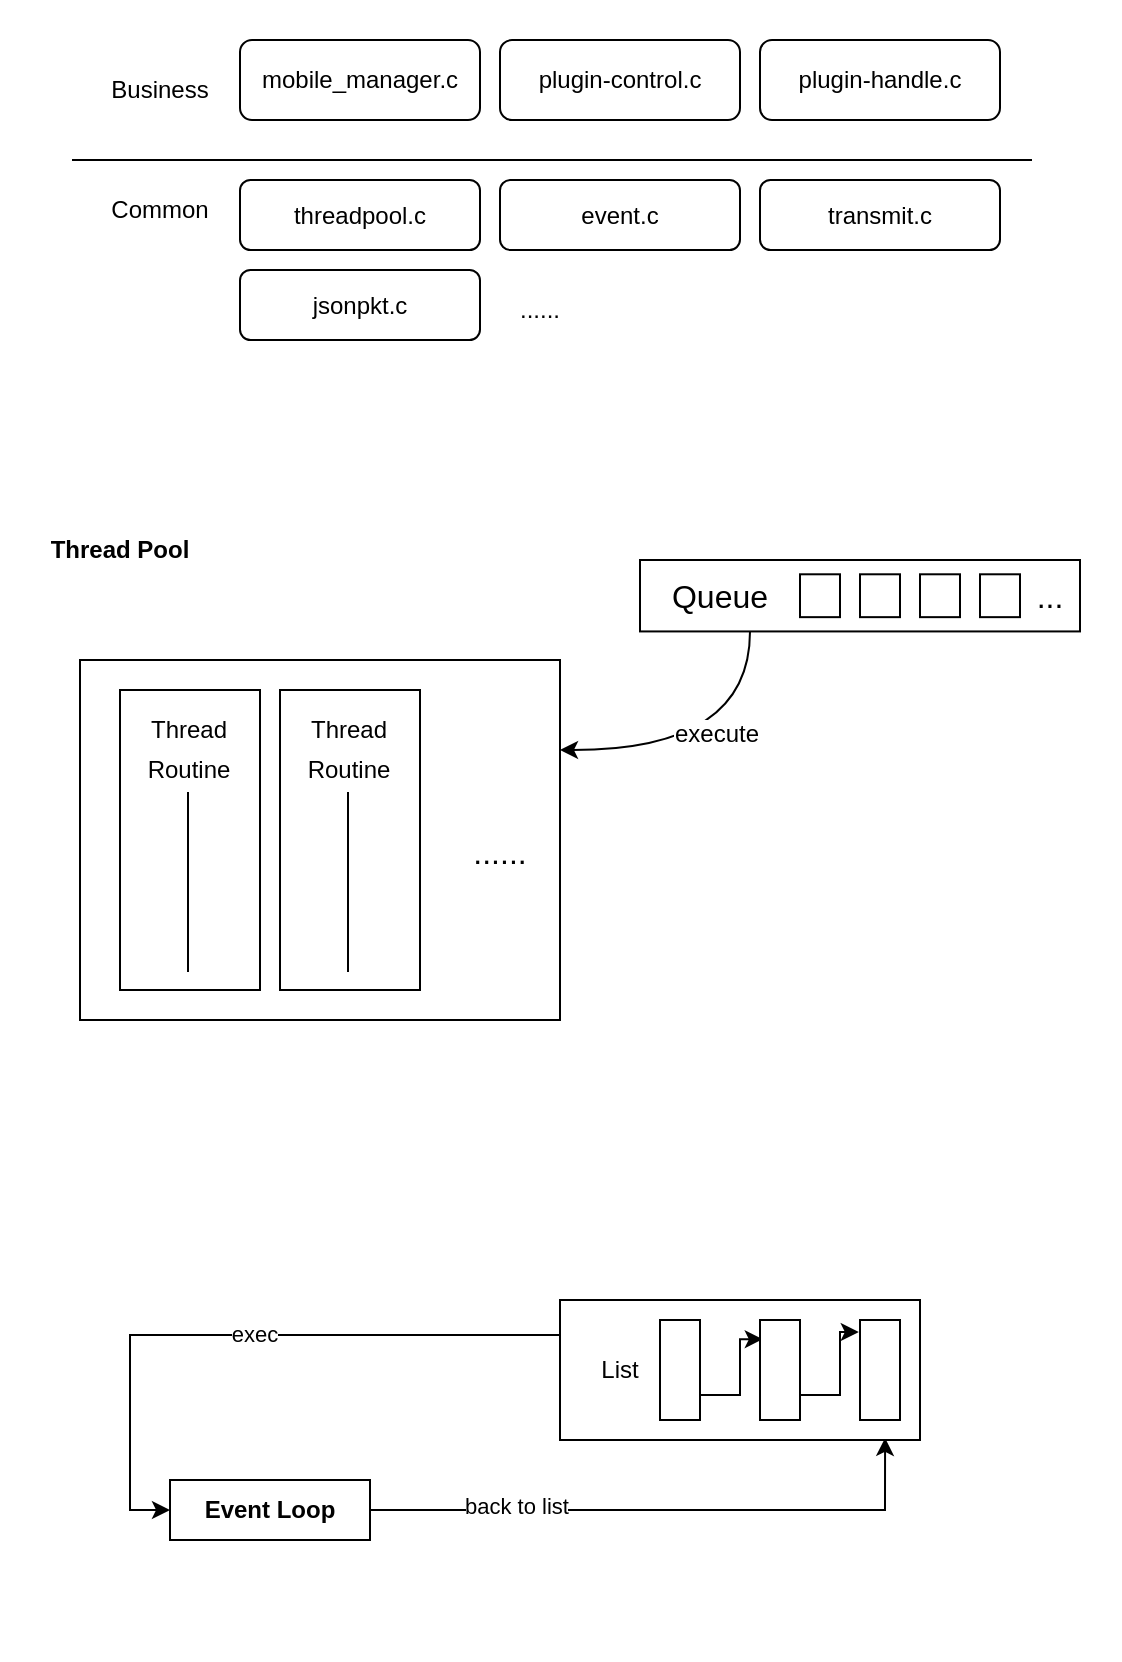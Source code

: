 <mxfile version="21.7.5" type="github" pages="4">
  <diagram id="cQaiF26KoMbwk5dsJcf0" name="frame">
    <mxGraphModel dx="-107" dy="430" grid="1" gridSize="10" guides="1" tooltips="1" connect="1" arrows="1" fold="1" page="1" pageScale="1" pageWidth="827" pageHeight="1169" math="0" shadow="0">
      <root>
        <mxCell id="0" />
        <mxCell id="1" parent="0" />
        <mxCell id="8LBW_cD_9WrfrXZDGVk9-2" value="" style="rounded=0;whiteSpace=wrap;html=1;strokeColor=none;" parent="1" vertex="1">
          <mxGeometry x="910" y="780" width="510" height="230" as="geometry" />
        </mxCell>
        <mxCell id="fYy1Z0u7uxkRR6tnjXqy-1" style="edgeStyle=orthogonalEdgeStyle;rounded=0;orthogonalLoop=1;jettySize=auto;html=1;exitX=1;exitY=0.5;exitDx=0;exitDy=0;entryX=0.903;entryY=0.985;entryDx=0;entryDy=0;entryPerimeter=0;" edge="1" parent="1" source="zTLfYs8HR98ZVt4gzqvY-19" target="igpFfedpNnb_vyrqU367-2">
          <mxGeometry relative="1" as="geometry" />
        </mxCell>
        <mxCell id="fYy1Z0u7uxkRR6tnjXqy-4" value="back to list" style="edgeLabel;html=1;align=center;verticalAlign=middle;resizable=0;points=[];" vertex="1" connectable="0" parent="fYy1Z0u7uxkRR6tnjXqy-1">
          <mxGeometry x="-0.505" y="2" relative="1" as="geometry">
            <mxPoint as="offset" />
          </mxGeometry>
        </mxCell>
        <mxCell id="zTLfYs8HR98ZVt4gzqvY-19" value="&lt;b style=&quot;border-color: var(--border-color);&quot;&gt;Event Loop&lt;/b&gt;" style="rounded=0;whiteSpace=wrap;html=1;" parent="1" vertex="1">
          <mxGeometry x="995" y="920" width="100" height="30" as="geometry" />
        </mxCell>
        <mxCell id="8LBW_cD_9WrfrXZDGVk9-1" value="" style="rounded=0;whiteSpace=wrap;html=1;strokeColor=none;" parent="1" vertex="1">
          <mxGeometry x="920" y="440" width="550" height="270" as="geometry" />
        </mxCell>
        <mxCell id="VeE3BR4dbkjaJsoMrbhO-4" value="" style="rounded=0;whiteSpace=wrap;html=1;strokeColor=none;" parent="1" vertex="1">
          <mxGeometry x="940" y="180" width="490" height="190" as="geometry" />
        </mxCell>
        <mxCell id="VeE3BR4dbkjaJsoMrbhO-5" value="plugin-control.c" style="rounded=1;whiteSpace=wrap;html=1;" parent="1" vertex="1">
          <mxGeometry x="1160" y="200" width="120" height="40" as="geometry" />
        </mxCell>
        <mxCell id="VeE3BR4dbkjaJsoMrbhO-6" value="plugin-handle.c" style="rounded=1;whiteSpace=wrap;html=1;" parent="1" vertex="1">
          <mxGeometry x="1290" y="200" width="120" height="40" as="geometry" />
        </mxCell>
        <mxCell id="sMG--kWnTI3UYD0PHa0p-7" value="" style="group" parent="1" vertex="1" connectable="0">
          <mxGeometry x="1230" y="460" width="230" height="50" as="geometry" />
        </mxCell>
        <mxCell id="sMG--kWnTI3UYD0PHa0p-1" value="" style="rounded=0;whiteSpace=wrap;html=1;fontSize=16;" parent="sMG--kWnTI3UYD0PHa0p-7" vertex="1">
          <mxGeometry width="220" height="35.714" as="geometry" />
        </mxCell>
        <mxCell id="sMG--kWnTI3UYD0PHa0p-2" value="Queue" style="text;html=1;strokeColor=none;fillColor=none;align=center;verticalAlign=middle;whiteSpace=wrap;rounded=0;fontSize=16;" parent="sMG--kWnTI3UYD0PHa0p-7" vertex="1">
          <mxGeometry x="10" y="7.143" width="60" height="21.429" as="geometry" />
        </mxCell>
        <mxCell id="sMG--kWnTI3UYD0PHa0p-3" value="" style="rounded=0;whiteSpace=wrap;html=1;fontSize=16;" parent="sMG--kWnTI3UYD0PHa0p-7" vertex="1">
          <mxGeometry x="80" y="7.143" width="20" height="21.429" as="geometry" />
        </mxCell>
        <mxCell id="zTLfYs8HR98ZVt4gzqvY-8" value="" style="rounded=0;whiteSpace=wrap;html=1;fontSize=16;" parent="sMG--kWnTI3UYD0PHa0p-7" vertex="1">
          <mxGeometry x="110" y="7.143" width="20" height="21.429" as="geometry" />
        </mxCell>
        <mxCell id="zTLfYs8HR98ZVt4gzqvY-9" value="" style="rounded=0;whiteSpace=wrap;html=1;fontSize=16;" parent="sMG--kWnTI3UYD0PHa0p-7" vertex="1">
          <mxGeometry x="140" y="7.143" width="20" height="21.429" as="geometry" />
        </mxCell>
        <mxCell id="zTLfYs8HR98ZVt4gzqvY-10" value="" style="rounded=0;whiteSpace=wrap;html=1;fontSize=16;" parent="sMG--kWnTI3UYD0PHa0p-7" vertex="1">
          <mxGeometry x="170" y="7.143" width="20" height="21.429" as="geometry" />
        </mxCell>
        <mxCell id="zTLfYs8HR98ZVt4gzqvY-12" value="..." style="text;html=1;strokeColor=none;fillColor=none;align=center;verticalAlign=middle;whiteSpace=wrap;rounded=0;fontSize=16;" parent="sMG--kWnTI3UYD0PHa0p-7" vertex="1">
          <mxGeometry x="175" y="7.143" width="60" height="21.429" as="geometry" />
        </mxCell>
        <mxCell id="fYy1Z0u7uxkRR6tnjXqy-2" style="edgeStyle=orthogonalEdgeStyle;rounded=0;orthogonalLoop=1;jettySize=auto;html=1;exitX=0;exitY=0.25;exitDx=0;exitDy=0;entryX=0;entryY=0.5;entryDx=0;entryDy=0;elbow=vertical;" edge="1" parent="1" source="igpFfedpNnb_vyrqU367-2" target="zTLfYs8HR98ZVt4gzqvY-19">
          <mxGeometry relative="1" as="geometry" />
        </mxCell>
        <mxCell id="fYy1Z0u7uxkRR6tnjXqy-3" value="exec" style="edgeLabel;html=1;align=center;verticalAlign=middle;resizable=0;points=[];" vertex="1" connectable="0" parent="fYy1Z0u7uxkRR6tnjXqy-2">
          <mxGeometry x="-0.049" y="-1" relative="1" as="geometry">
            <mxPoint as="offset" />
          </mxGeometry>
        </mxCell>
        <mxCell id="igpFfedpNnb_vyrqU367-2" value="" style="rounded=0;whiteSpace=wrap;html=1;fontSize=16;" parent="1" vertex="1">
          <mxGeometry x="1190" y="830" width="180" height="70" as="geometry" />
        </mxCell>
        <mxCell id="igpFfedpNnb_vyrqU367-7" style="edgeStyle=orthogonalEdgeStyle;rounded=0;orthogonalLoop=1;jettySize=auto;html=1;exitX=1;exitY=0.75;exitDx=0;exitDy=0;entryX=0.07;entryY=0.192;entryDx=0;entryDy=0;entryPerimeter=0;" parent="1" source="igpFfedpNnb_vyrqU367-3" target="igpFfedpNnb_vyrqU367-4" edge="1">
          <mxGeometry relative="1" as="geometry" />
        </mxCell>
        <mxCell id="igpFfedpNnb_vyrqU367-3" value="" style="rounded=0;whiteSpace=wrap;html=1;fontSize=16;" parent="1" vertex="1">
          <mxGeometry x="1240" y="840" width="20" height="50" as="geometry" />
        </mxCell>
        <mxCell id="igpFfedpNnb_vyrqU367-8" style="edgeStyle=orthogonalEdgeStyle;rounded=0;orthogonalLoop=1;jettySize=auto;html=1;exitX=1;exitY=0.75;exitDx=0;exitDy=0;entryX=-0.03;entryY=0.12;entryDx=0;entryDy=0;entryPerimeter=0;" parent="1" source="igpFfedpNnb_vyrqU367-4" target="igpFfedpNnb_vyrqU367-5" edge="1">
          <mxGeometry relative="1" as="geometry" />
        </mxCell>
        <mxCell id="igpFfedpNnb_vyrqU367-4" value="" style="rounded=0;whiteSpace=wrap;html=1;fontSize=16;" parent="1" vertex="1">
          <mxGeometry x="1290" y="840" width="20" height="50" as="geometry" />
        </mxCell>
        <mxCell id="igpFfedpNnb_vyrqU367-5" value="" style="rounded=0;whiteSpace=wrap;html=1;fontSize=16;" parent="1" vertex="1">
          <mxGeometry x="1340" y="840" width="20" height="50" as="geometry" />
        </mxCell>
        <mxCell id="igpFfedpNnb_vyrqU367-11" value="List" style="text;html=1;strokeColor=none;fillColor=none;align=center;verticalAlign=middle;whiteSpace=wrap;rounded=0;" parent="1" vertex="1">
          <mxGeometry x="1190" y="850" width="60" height="30" as="geometry" />
        </mxCell>
        <mxCell id="VeE3BR4dbkjaJsoMrbhO-10" value="threadpool.c" style="rounded=1;whiteSpace=wrap;html=1;" parent="1" vertex="1">
          <mxGeometry x="1030" y="270" width="120" height="35" as="geometry" />
        </mxCell>
        <mxCell id="VeE3BR4dbkjaJsoMrbhO-11" value="event.c" style="rounded=1;whiteSpace=wrap;html=1;" parent="1" vertex="1">
          <mxGeometry x="1160" y="270" width="120" height="35" as="geometry" />
        </mxCell>
        <mxCell id="VeE3BR4dbkjaJsoMrbhO-12" value="transmit.c" style="rounded=1;whiteSpace=wrap;html=1;" parent="1" vertex="1">
          <mxGeometry x="1290" y="270" width="120" height="35" as="geometry" />
        </mxCell>
        <mxCell id="VxUZG4a33o202Zg3idM8-4" value="" style="endArrow=none;html=1;rounded=0;" parent="1" edge="1">
          <mxGeometry width="50" height="50" relative="1" as="geometry">
            <mxPoint x="946" y="260" as="sourcePoint" />
            <mxPoint x="1426" y="260" as="targetPoint" />
          </mxGeometry>
        </mxCell>
        <mxCell id="VxUZG4a33o202Zg3idM8-5" value="Business" style="text;html=1;strokeColor=none;fillColor=none;align=center;verticalAlign=middle;whiteSpace=wrap;rounded=0;" parent="1" vertex="1">
          <mxGeometry x="960" y="210" width="60" height="30" as="geometry" />
        </mxCell>
        <mxCell id="VxUZG4a33o202Zg3idM8-6" value="Common" style="text;html=1;strokeColor=none;fillColor=none;align=center;verticalAlign=middle;whiteSpace=wrap;rounded=0;" parent="1" vertex="1">
          <mxGeometry x="960" y="270" width="60" height="30" as="geometry" />
        </mxCell>
        <mxCell id="VxUZG4a33o202Zg3idM8-7" value="mobile_manager.c" style="rounded=1;whiteSpace=wrap;html=1;" parent="1" vertex="1">
          <mxGeometry x="1030" y="200" width="120" height="40" as="geometry" />
        </mxCell>
        <mxCell id="8LBW_cD_9WrfrXZDGVk9-5" value="&lt;b style=&quot;border-color: var(--border-color);&quot;&gt;Thread Pool&lt;/b&gt;" style="text;html=1;strokeColor=none;fillColor=none;align=center;verticalAlign=middle;whiteSpace=wrap;rounded=0;" parent="1" vertex="1">
          <mxGeometry x="920" y="440" width="100" height="30" as="geometry" />
        </mxCell>
        <mxCell id="zTLfYs8HR98ZVt4gzqvY-1" value="" style="rounded=0;whiteSpace=wrap;html=1;" parent="1" vertex="1">
          <mxGeometry x="950" y="510" width="240" height="180" as="geometry" />
        </mxCell>
        <mxCell id="4asQZYvuLFsOyQa2AMNF-2" value="" style="group" parent="1" vertex="1" connectable="0">
          <mxGeometry x="950" y="525" width="110" height="150" as="geometry" />
        </mxCell>
        <mxCell id="4asQZYvuLFsOyQa2AMNF-3" value="" style="group" parent="4asQZYvuLFsOyQa2AMNF-2" vertex="1" connectable="0">
          <mxGeometry width="110.0" height="150" as="geometry" />
        </mxCell>
        <mxCell id="4asQZYvuLFsOyQa2AMNF-4" value="" style="rounded=0;whiteSpace=wrap;html=1;fontSize=16;align=center;" parent="4asQZYvuLFsOyQa2AMNF-3" vertex="1">
          <mxGeometry x="20" width="70" height="150" as="geometry" />
        </mxCell>
        <mxCell id="4asQZYvuLFsOyQa2AMNF-5" value="&lt;font style=&quot;font-size: 12px;&quot;&gt;Thread&lt;br&gt;Routine&lt;/font&gt;" style="text;html=1;strokeColor=none;fillColor=none;align=center;verticalAlign=middle;whiteSpace=wrap;rounded=0;fontSize=16;" parent="4asQZYvuLFsOyQa2AMNF-3" vertex="1">
          <mxGeometry x="17.286" y="6.875" width="75.429" height="41.25" as="geometry" />
        </mxCell>
        <mxCell id="4asQZYvuLFsOyQa2AMNF-6" value="" style="endArrow=none;html=1;rounded=0;" parent="4asQZYvuLFsOyQa2AMNF-3" edge="1">
          <mxGeometry width="50" height="50" relative="1" as="geometry">
            <mxPoint x="54" y="51" as="sourcePoint" />
            <mxPoint x="54" y="141" as="targetPoint" />
          </mxGeometry>
        </mxCell>
        <mxCell id="4asQZYvuLFsOyQa2AMNF-7" value="" style="group" parent="1" vertex="1" connectable="0">
          <mxGeometry x="1030" y="525" width="110" height="150" as="geometry" />
        </mxCell>
        <mxCell id="4asQZYvuLFsOyQa2AMNF-8" value="" style="group" parent="4asQZYvuLFsOyQa2AMNF-7" vertex="1" connectable="0">
          <mxGeometry width="110.0" height="150" as="geometry" />
        </mxCell>
        <mxCell id="4asQZYvuLFsOyQa2AMNF-9" value="" style="rounded=0;whiteSpace=wrap;html=1;fontSize=16;align=center;" parent="4asQZYvuLFsOyQa2AMNF-8" vertex="1">
          <mxGeometry x="20" width="70" height="150" as="geometry" />
        </mxCell>
        <mxCell id="4asQZYvuLFsOyQa2AMNF-10" value="&lt;font style=&quot;font-size: 12px;&quot;&gt;Thread&lt;br&gt;Routine&lt;/font&gt;" style="text;html=1;strokeColor=none;fillColor=none;align=center;verticalAlign=middle;whiteSpace=wrap;rounded=0;fontSize=16;" parent="4asQZYvuLFsOyQa2AMNF-8" vertex="1">
          <mxGeometry x="17.286" y="6.875" width="75.429" height="41.25" as="geometry" />
        </mxCell>
        <mxCell id="4asQZYvuLFsOyQa2AMNF-11" value="" style="endArrow=none;html=1;rounded=0;" parent="4asQZYvuLFsOyQa2AMNF-8" edge="1">
          <mxGeometry width="50" height="50" relative="1" as="geometry">
            <mxPoint x="54" y="51" as="sourcePoint" />
            <mxPoint x="54" y="141" as="targetPoint" />
          </mxGeometry>
        </mxCell>
        <mxCell id="zTLfYs8HR98ZVt4gzqvY-15" value="......" style="text;html=1;strokeColor=none;fillColor=none;align=center;verticalAlign=middle;whiteSpace=wrap;rounded=0;fontSize=16;" parent="1" vertex="1">
          <mxGeometry x="1130" y="595.003" width="60" height="21.429" as="geometry" />
        </mxCell>
        <mxCell id="zTLfYs8HR98ZVt4gzqvY-16" style="edgeStyle=orthogonalEdgeStyle;rounded=0;orthogonalLoop=1;jettySize=auto;html=1;exitX=0.25;exitY=1;exitDx=0;exitDy=0;entryX=1;entryY=0.25;entryDx=0;entryDy=0;curved=1;" parent="1" source="sMG--kWnTI3UYD0PHa0p-1" target="zTLfYs8HR98ZVt4gzqvY-1" edge="1">
          <mxGeometry relative="1" as="geometry" />
        </mxCell>
        <mxCell id="zTLfYs8HR98ZVt4gzqvY-17" value="execute" style="edgeLabel;html=1;align=center;verticalAlign=middle;resizable=0;points=[];fontSize=12;" parent="zTLfYs8HR98ZVt4gzqvY-16" vertex="1" connectable="0">
          <mxGeometry x="0.001" y="-8" relative="1" as="geometry">
            <mxPoint as="offset" />
          </mxGeometry>
        </mxCell>
        <mxCell id="Mdj9UNoIEs_bsIBQeuw0-1" value="jsonpkt.c" style="rounded=1;whiteSpace=wrap;html=1;" parent="1" vertex="1">
          <mxGeometry x="1030" y="315" width="120" height="35" as="geometry" />
        </mxCell>
        <mxCell id="Mdj9UNoIEs_bsIBQeuw0-3" value="......" style="text;html=1;strokeColor=none;fillColor=none;align=center;verticalAlign=middle;whiteSpace=wrap;rounded=0;" parent="1" vertex="1">
          <mxGeometry x="1150" y="320" width="60" height="30" as="geometry" />
        </mxCell>
      </root>
    </mxGraphModel>
  </diagram>
  <diagram name="sequence" id="wFGCldTrQh_1a03lcc_g">
    <mxGraphModel dx="1816" dy="1276" grid="1" gridSize="10" guides="1" tooltips="1" connect="1" arrows="1" fold="1" page="1" pageScale="1" pageWidth="827" pageHeight="1169" math="0" shadow="0">
      <root>
        <mxCell id="0" />
        <mxCell id="1" parent="0" />
        <mxCell id="JE6NSwY4tuIdZxAV2fhx-18" value="" style="group" parent="1" vertex="1" connectable="0">
          <mxGeometry x="184" y="445" width="300" height="120" as="geometry" />
        </mxCell>
        <mxCell id="JE6NSwY4tuIdZxAV2fhx-17" value="CMD" style="text;strokeColor=none;fillColor=none;align=left;verticalAlign=middle;spacingLeft=4;spacingRight=4;overflow=hidden;points=[[0,0.5],[1,0.5]];portConstraint=eastwest;rotatable=0;whiteSpace=wrap;html=1;" parent="JE6NSwY4tuIdZxAV2fhx-18" vertex="1">
          <mxGeometry x="120" y="40" width="126" height="30" as="geometry" />
        </mxCell>
        <mxCell id="JE6NSwY4tuIdZxAV2fhx-16" value="2 Data &amp;amp; Hearbeat" style="shape=umlFrame;whiteSpace=wrap;html=1;pointerEvents=0;width=120;height=20;" parent="JE6NSwY4tuIdZxAV2fhx-18" vertex="1">
          <mxGeometry width="300" height="120" as="geometry" />
        </mxCell>
        <mxCell id="JE6NSwY4tuIdZxAV2fhx-14" value="" style="group" parent="1" vertex="1" connectable="0">
          <mxGeometry x="184" y="285" width="300" height="120" as="geometry" />
        </mxCell>
        <mxCell id="JE6NSwY4tuIdZxAV2fhx-12" value="1 Connect &amp;amp; Auth" style="shape=umlFrame;whiteSpace=wrap;html=1;pointerEvents=0;width=120;height=20;" parent="JE6NSwY4tuIdZxAV2fhx-14" vertex="1">
          <mxGeometry width="300" height="120" as="geometry" />
        </mxCell>
        <mxCell id="JE6NSwY4tuIdZxAV2fhx-13" value="BootInitial &amp;amp; Register" style="text;strokeColor=none;fillColor=none;align=left;verticalAlign=middle;spacingLeft=4;spacingRight=4;overflow=hidden;points=[[0,0.5],[1,0.5]];portConstraint=eastwest;rotatable=0;whiteSpace=wrap;html=1;" parent="JE6NSwY4tuIdZxAV2fhx-14" vertex="1">
          <mxGeometry x="50" y="50" width="126" height="30" as="geometry" />
        </mxCell>
        <mxCell id="JE6NSwY4tuIdZxAV2fhx-11" value="device(c）" style="shape=umlLifeline;perimeter=lifelinePerimeter;whiteSpace=wrap;html=1;container=1;dropTarget=0;collapsible=0;recursiveResize=0;outlineConnect=0;portConstraint=eastwest;newEdgeStyle={&quot;curved&quot;:0,&quot;rounded&quot;:0};" parent="1" vertex="1">
          <mxGeometry x="150" y="210" width="100" height="445" as="geometry" />
        </mxCell>
        <mxCell id="JE6NSwY4tuIdZxAV2fhx-10" value="platform(s)" style="shape=umlLifeline;perimeter=lifelinePerimeter;whiteSpace=wrap;html=1;container=1;dropTarget=0;collapsible=0;recursiveResize=0;outlineConnect=0;portConstraint=eastwest;newEdgeStyle={&quot;curved&quot;:0,&quot;rounded&quot;:0};" parent="1" vertex="1">
          <mxGeometry x="420" y="210" width="100" height="430" as="geometry" />
        </mxCell>
        <mxCell id="JE6NSwY4tuIdZxAV2fhx-54" value="&lt;b&gt;&lt;font style=&quot;font-size: 14px;&quot;&gt;阶段 1 ： 与平台建立连接 &amp;amp; 完成认证交互&lt;/font&gt;&lt;/b&gt;" style="text;html=1;align=left;verticalAlign=middle;whiteSpace=wrap;rounded=0;strokeColor=default;" parent="1" vertex="1">
          <mxGeometry x="160" y="700" width="320" height="70" as="geometry" />
        </mxCell>
        <mxCell id="JE6NSwY4tuIdZxAV2fhx-55" value="&lt;b&gt;&lt;font style=&quot;font-size: 14px;&quot;&gt;阶段2 ： 接收平台的命令 &amp;amp; 数据传输&lt;/font&gt;&lt;/b&gt;" style="text;html=1;strokeColor=default;fillColor=none;align=left;verticalAlign=middle;whiteSpace=wrap;rounded=0;" parent="1" vertex="1">
          <mxGeometry x="160" y="790" width="320" height="50" as="geometry" />
        </mxCell>
      </root>
    </mxGraphModel>
  </diagram>
  <diagram id="AeWeKP3w_jKZX582oACy" name="ipc">
    <mxGraphModel dx="-107" dy="430" grid="1" gridSize="10" guides="1" tooltips="1" connect="1" arrows="1" fold="1" page="1" pageScale="1" pageWidth="827" pageHeight="1169" math="0" shadow="0">
      <root>
        <mxCell id="0" />
        <mxCell id="1" parent="0" />
        <mxCell id="lD6cUZLl2j8s86pbKYld-1" value="plugin-control.c" style="html=1;whiteSpace=wrap;" parent="1" vertex="1">
          <mxGeometry x="930" y="131" width="110" height="50" as="geometry" />
        </mxCell>
        <mxCell id="lD6cUZLl2j8s86pbKYld-2" style="edgeStyle=orthogonalEdgeStyle;rounded=0;orthogonalLoop=1;jettySize=auto;html=1;exitX=0.25;exitY=1;exitDx=0;exitDy=0;entryX=1;entryY=0.5;entryDx=0;entryDy=0;curved=1;entryPerimeter=0;" parent="1" source="lD6cUZLl2j8s86pbKYld-3" target="lD6cUZLl2j8s86pbKYld-7" edge="1">
          <mxGeometry relative="1" as="geometry">
            <mxPoint x="1175" y="256" as="targetPoint" />
          </mxGeometry>
        </mxCell>
        <mxCell id="lD6cUZLl2j8s86pbKYld-3" value="plugin-handle.c" style="html=1;whiteSpace=wrap;" parent="1" vertex="1">
          <mxGeometry x="1205" y="131" width="110" height="50" as="geometry" />
        </mxCell>
        <mxCell id="lD6cUZLl2j8s86pbKYld-4" value="" style="shape=flexArrow;endArrow=classic;html=1;rounded=0;entryX=0;entryY=0.5;entryDx=0;entryDy=0;exitX=1;exitY=0.5;exitDx=0;exitDy=0;endWidth=32.571;endSize=7.6;width=22;" parent="1" source="lD6cUZLl2j8s86pbKYld-1" target="lD6cUZLl2j8s86pbKYld-3" edge="1">
          <mxGeometry width="50" height="50" relative="1" as="geometry">
            <mxPoint x="1075" y="155.71" as="sourcePoint" />
            <mxPoint x="1175" y="156" as="targetPoint" />
          </mxGeometry>
        </mxCell>
        <mxCell id="lD6cUZLl2j8s86pbKYld-5" value="Netlink" style="edgeLabel;html=1;align=center;verticalAlign=middle;resizable=0;points=[];" parent="lD6cUZLl2j8s86pbKYld-4" vertex="1" connectable="0">
          <mxGeometry x="-0.033" y="7" relative="1" as="geometry">
            <mxPoint x="-7" y="7" as="offset" />
          </mxGeometry>
        </mxCell>
        <mxCell id="lD6cUZLl2j8s86pbKYld-6" style="edgeStyle=orthogonalEdgeStyle;rounded=0;orthogonalLoop=1;jettySize=auto;html=1;exitX=0;exitY=0.5;exitDx=0;exitDy=0;exitPerimeter=0;entryX=0.5;entryY=1;entryDx=0;entryDy=0;curved=1;" parent="1" source="lD6cUZLl2j8s86pbKYld-7" target="lD6cUZLl2j8s86pbKYld-1" edge="1">
          <mxGeometry relative="1" as="geometry" />
        </mxCell>
        <mxCell id="lD6cUZLl2j8s86pbKYld-7" value="Pipe" style="strokeWidth=1;html=1;shape=mxgraph.flowchart.direct_data;whiteSpace=wrap;" parent="1" vertex="1">
          <mxGeometry x="1065" y="226" width="101" height="35" as="geometry" />
        </mxCell>
        <mxCell id="lD6cUZLl2j8s86pbKYld-8" value="send reply_jsonpkt&lt;br&gt;(install_reply/run_reply)" style="text;html=1;align=center;verticalAlign=middle;resizable=0;points=[];autosize=1;strokeColor=none;fillColor=none;" parent="1" vertex="1">
          <mxGeometry x="1040.5" y="256" width="150" height="40" as="geometry" />
        </mxCell>
        <mxCell id="lD6cUZLl2j8s86pbKYld-9" value="send cmd_jsonpkt&lt;br&gt;(install/run/stop)" style="text;html=1;align=center;verticalAlign=middle;resizable=0;points=[];autosize=1;strokeColor=none;fillColor=none;" parent="1" vertex="1">
          <mxGeometry x="1052.5" y="160" width="120" height="40" as="geometry" />
        </mxCell>
        <mxCell id="lD6cUZLl2j8s86pbKYld-10" value="IPC" style="text;align=center;fontStyle=1;verticalAlign=middle;spacingLeft=3;spacingRight=3;strokeColor=none;rotatable=0;points=[[0,0.5],[1,0.5]];portConstraint=eastwest;html=1;" parent="1" vertex="1">
          <mxGeometry x="930" y="100" width="80" height="26" as="geometry" />
        </mxCell>
        <mxCell id="9XOzRpzrJDQTlLdTnZ5V-1" value="mobiile-manager" style="html=1;whiteSpace=wrap;" parent="1" vertex="1">
          <mxGeometry x="920" y="381" width="110" height="50" as="geometry" />
        </mxCell>
        <mxCell id="9XOzRpzrJDQTlLdTnZ5V-2" style="edgeStyle=orthogonalEdgeStyle;rounded=0;orthogonalLoop=1;jettySize=auto;html=1;exitX=0.25;exitY=1;exitDx=0;exitDy=0;entryX=1;entryY=0.5;entryDx=0;entryDy=0;curved=1;entryPerimeter=0;" parent="1" source="9XOzRpzrJDQTlLdTnZ5V-3" target="9XOzRpzrJDQTlLdTnZ5V-7" edge="1">
          <mxGeometry relative="1" as="geometry">
            <mxPoint x="1165" y="506" as="targetPoint" />
          </mxGeometry>
        </mxCell>
        <mxCell id="2nVq6V7qOwQq8l7xlBMu-1" value="write" style="edgeLabel;html=1;align=center;verticalAlign=middle;resizable=0;points=[];" vertex="1" connectable="0" parent="9XOzRpzrJDQTlLdTnZ5V-2">
          <mxGeometry x="0.252" y="-8" relative="1" as="geometry">
            <mxPoint x="1" as="offset" />
          </mxGeometry>
        </mxCell>
        <mxCell id="9XOzRpzrJDQTlLdTnZ5V-3" value="Other App(cfg_ng、svc_wan)" style="html=1;whiteSpace=wrap;" parent="1" vertex="1">
          <mxGeometry x="1227" y="381" width="110" height="50" as="geometry" />
        </mxCell>
        <mxCell id="9XOzRpzrJDQTlLdTnZ5V-6" style="edgeStyle=orthogonalEdgeStyle;rounded=0;orthogonalLoop=1;jettySize=auto;html=1;exitX=0;exitY=0.5;exitDx=0;exitDy=0;exitPerimeter=0;entryX=0.5;entryY=1;entryDx=0;entryDy=0;curved=1;" parent="1" source="9XOzRpzrJDQTlLdTnZ5V-7" target="9XOzRpzrJDQTlLdTnZ5V-1" edge="1">
          <mxGeometry relative="1" as="geometry" />
        </mxCell>
        <mxCell id="2nVq6V7qOwQq8l7xlBMu-2" value="read" style="edgeLabel;html=1;align=center;verticalAlign=middle;resizable=0;points=[];" vertex="1" connectable="0" parent="9XOzRpzrJDQTlLdTnZ5V-6">
          <mxGeometry x="-0.241" y="-13" relative="1" as="geometry">
            <mxPoint x="1" as="offset" />
          </mxGeometry>
        </mxCell>
        <mxCell id="9XOzRpzrJDQTlLdTnZ5V-7" value="Fifo&lt;br&gt;/tmp/fifo_wanchage" style="strokeWidth=1;html=1;shape=mxgraph.flowchart.direct_data;whiteSpace=wrap;points=[[0.02,0.5,0,0,0],[0.08,0,0,0,0],[0.08,1,0,0,0],[0.5,0,0,0,0],[0.5,1,0,0,0],[0.91,0,0,0,0],[0.91,1,0,0,0],[0.98,0.5,0,0,0]];" parent="1" vertex="1">
          <mxGeometry x="1048.25" y="470" width="131.75" height="34" as="geometry" />
        </mxCell>
        <mxCell id="9XOzRpzrJDQTlLdTnZ5V-10" value="IPC" style="text;align=center;fontStyle=1;verticalAlign=middle;spacingLeft=3;spacingRight=3;strokeColor=none;rotatable=0;points=[[0,0.5],[1,0.5]];portConstraint=eastwest;html=1;" parent="1" vertex="1">
          <mxGeometry x="920" y="350" width="80" height="26" as="geometry" />
        </mxCell>
      </root>
    </mxGraphModel>
  </diagram>
  <diagram id="DuUMlNEQrrZssxE_yDFh" name="flow">
    <mxGraphModel dx="1443" dy="1595" grid="1" gridSize="10" guides="1" tooltips="1" connect="1" arrows="1" fold="1" page="1" pageScale="1" pageWidth="827" pageHeight="1169" math="0" shadow="0">
      <root>
        <mxCell id="0" />
        <mxCell id="1" parent="0" />
        <mxCell id="um_75oc2Mv8mvYpNFREc-1" style="edgeStyle=orthogonalEdgeStyle;rounded=0;orthogonalLoop=1;jettySize=auto;html=1;exitX=0.5;exitY=1;exitDx=0;exitDy=0;entryX=0.5;entryY=0;entryDx=0;entryDy=0;" edge="1" parent="1" source="um_75oc2Mv8mvYpNFREc-2" target="um_75oc2Mv8mvYpNFREc-5">
          <mxGeometry relative="1" as="geometry" />
        </mxCell>
        <mxCell id="um_75oc2Mv8mvYpNFREc-2" value="plugin_start()" style="rounded=0;whiteSpace=wrap;html=1;" vertex="1" parent="1">
          <mxGeometry x="1005" y="180" width="120" height="60" as="geometry" />
        </mxCell>
        <mxCell id="um_75oc2Mv8mvYpNFREc-3" style="edgeStyle=orthogonalEdgeStyle;rounded=0;orthogonalLoop=1;jettySize=auto;html=1;exitX=0.5;exitY=1;exitDx=0;exitDy=0;entryX=0.5;entryY=0;entryDx=0;entryDy=0;dashed=1;endArrow=open;endFill=0;" edge="1" parent="1" source="um_75oc2Mv8mvYpNFREc-5" target="um_75oc2Mv8mvYpNFREc-6">
          <mxGeometry relative="1" as="geometry" />
        </mxCell>
        <mxCell id="um_75oc2Mv8mvYpNFREc-4" value="event loop[timer]" style="edgeLabel;html=1;align=center;verticalAlign=middle;resizable=0;points=[];" vertex="1" connectable="0" parent="um_75oc2Mv8mvYpNFREc-3">
          <mxGeometry x="-0.2" y="2" relative="1" as="geometry">
            <mxPoint as="offset" />
          </mxGeometry>
        </mxCell>
        <mxCell id="um_75oc2Mv8mvYpNFREc-5" value="trans_request()" style="rounded=0;whiteSpace=wrap;html=1;" vertex="1" parent="1">
          <mxGeometry x="1005" y="275" width="120" height="60" as="geometry" />
        </mxCell>
        <mxCell id="um_75oc2Mv8mvYpNFREc-6" value="trans_sender()" style="rounded=0;whiteSpace=wrap;html=1;" vertex="1" parent="1">
          <mxGeometry x="1005" y="390" width="120" height="60" as="geometry" />
        </mxCell>
        <mxCell id="um_75oc2Mv8mvYpNFREc-7" style="edgeStyle=orthogonalEdgeStyle;rounded=0;orthogonalLoop=1;jettySize=auto;html=1;exitX=0.5;exitY=1;exitDx=0;exitDy=0;entryX=0.5;entryY=0;entryDx=0;entryDy=0;dashed=1;endArrow=open;endFill=0;" edge="1" parent="1" source="um_75oc2Mv8mvYpNFREc-9" target="um_75oc2Mv8mvYpNFREc-11">
          <mxGeometry relative="1" as="geometry" />
        </mxCell>
        <mxCell id="um_75oc2Mv8mvYpNFREc-8" value="event loop[epoll]" style="edgeLabel;html=1;align=center;verticalAlign=middle;resizable=0;points=[];" vertex="1" connectable="0" parent="um_75oc2Mv8mvYpNFREc-7">
          <mxGeometry x="-0.4" y="4" relative="1" as="geometry">
            <mxPoint as="offset" />
          </mxGeometry>
        </mxCell>
        <mxCell id="um_75oc2Mv8mvYpNFREc-9" value="trans_receiver()" style="rounded=0;whiteSpace=wrap;html=1;" vertex="1" parent="1">
          <mxGeometry x="1210" y="180" width="120" height="60" as="geometry" />
        </mxCell>
        <mxCell id="um_75oc2Mv8mvYpNFREc-10" style="edgeStyle=orthogonalEdgeStyle;rounded=0;orthogonalLoop=1;jettySize=auto;html=1;exitX=0.5;exitY=1;exitDx=0;exitDy=0;entryX=0.5;entryY=0;entryDx=0;entryDy=0;" edge="1" parent="1" source="um_75oc2Mv8mvYpNFREc-11" target="um_75oc2Mv8mvYpNFREc-12">
          <mxGeometry relative="1" as="geometry" />
        </mxCell>
        <mxCell id="um_75oc2Mv8mvYpNFREc-11" value="plugin_cb()" style="rounded=0;whiteSpace=wrap;html=1;" vertex="1" parent="1">
          <mxGeometry x="1210" y="280" width="120" height="60" as="geometry" />
        </mxCell>
        <mxCell id="um_75oc2Mv8mvYpNFREc-12" value="&lt;div style=&quot;line-height: 19px;&quot;&gt;&lt;font style=&quot;font-size: 12px;&quot;&gt;plugin_cb_handle()&lt;/font&gt;&lt;/div&gt;" style="rounded=0;whiteSpace=wrap;html=1;" vertex="1" parent="1">
          <mxGeometry x="1200" y="390" width="140" height="60" as="geometry" />
        </mxCell>
        <mxCell id="um_75oc2Mv8mvYpNFREc-13" value="设备发送数据包流程（1）" style="text;html=1;strokeColor=none;fillColor=none;align=center;verticalAlign=middle;whiteSpace=wrap;rounded=0;" vertex="1" parent="1">
          <mxGeometry x="990" y="120" width="150" height="30" as="geometry" />
        </mxCell>
        <mxCell id="um_75oc2Mv8mvYpNFREc-14" value="设备接收数据包流程（1）" style="text;html=1;strokeColor=none;fillColor=none;align=center;verticalAlign=middle;whiteSpace=wrap;rounded=0;" vertex="1" parent="1">
          <mxGeometry x="1200" y="120" width="150" height="30" as="geometry" />
        </mxCell>
        <mxCell id="um_75oc2Mv8mvYpNFREc-15" value="1 以进程启动，发送Bootinitial为例。调用plugin_start()，获取配置数据中的平台信息。初始化传输层配置(transmit)&lt;br&gt;2 配置初始化成功后，创建json数据包。通过trans_request()在传输层队列中添加一个数据包。同时修改计时器到期时间为0（使计时器立即生效）&lt;br&gt;3 借助事件循环机制(event_loop)，来调用trans_sender()发送数据包。" style="text;html=1;strokeColor=none;fillColor=none;align=left;verticalAlign=middle;whiteSpace=wrap;rounded=0;" vertex="1" parent="1">
          <mxGeometry x="900" y="470" width="280" height="150" as="geometry" />
        </mxCell>
        <mxCell id="um_75oc2Mv8mvYpNFREc-16" value="1 传输层通过epoll事件响应来到trans_receiver()回调函数，trans_receiver()再数据包回填到plugin_cb()&lt;br&gt;2 plugin_cb() 执行参数校验，再将调用plugin_cb_handle()执行真正的数据处理&lt;br&gt;3 plugin_cb_handle() 根据当前状态，处理数据。&lt;br&gt;3.1 boot状态：根据平台响应结果而决定是否进入reg状态&lt;br&gt;3.2 reg状态：根据平台响应结果而决定是否进入running状态&lt;br&gt;3.3 running状态：&lt;br&gt;&amp;nbsp; 3.3.1 处理心跳响应&lt;br&gt;&amp;nbsp; 3.3.2 处理平台下发的插件管理命令" style="text;html=1;strokeColor=none;fillColor=none;align=left;verticalAlign=middle;whiteSpace=wrap;rounded=0;" vertex="1" parent="1">
          <mxGeometry x="1190" y="470" width="220" height="250" as="geometry" />
        </mxCell>
        <mxCell id="um_75oc2Mv8mvYpNFREc-17" style="edgeStyle=orthogonalEdgeStyle;rounded=0;orthogonalLoop=1;jettySize=auto;html=1;exitX=0.5;exitY=1;exitDx=0;exitDy=0;entryX=0.5;entryY=0;entryDx=0;entryDy=0;dashed=1;endArrow=open;endFill=0;" edge="1" parent="1" source="um_75oc2Mv8mvYpNFREc-19" target="um_75oc2Mv8mvYpNFREc-21">
          <mxGeometry relative="1" as="geometry" />
        </mxCell>
        <mxCell id="um_75oc2Mv8mvYpNFREc-18" value="event loop[epoll]" style="edgeLabel;html=1;align=center;verticalAlign=middle;resizable=0;points=[];" vertex="1" connectable="0" parent="um_75oc2Mv8mvYpNFREc-17">
          <mxGeometry x="-0.4" y="4" relative="1" as="geometry">
            <mxPoint as="offset" />
          </mxGeometry>
        </mxCell>
        <mxCell id="um_75oc2Mv8mvYpNFREc-19" value="trans_receiver()" style="rounded=0;whiteSpace=wrap;html=1;" vertex="1" parent="1">
          <mxGeometry x="1830" y="105" width="120" height="60" as="geometry" />
        </mxCell>
        <mxCell id="um_75oc2Mv8mvYpNFREc-20" style="edgeStyle=orthogonalEdgeStyle;rounded=0;orthogonalLoop=1;jettySize=auto;html=1;exitX=0.5;exitY=1;exitDx=0;exitDy=0;entryX=0.5;entryY=0;entryDx=0;entryDy=0;" edge="1" parent="1" source="um_75oc2Mv8mvYpNFREc-21" target="um_75oc2Mv8mvYpNFREc-22">
          <mxGeometry relative="1" as="geometry" />
        </mxCell>
        <mxCell id="um_75oc2Mv8mvYpNFREc-21" value="plugin_cb()" style="rounded=0;whiteSpace=wrap;html=1;" vertex="1" parent="1">
          <mxGeometry x="1830" y="205" width="120" height="60" as="geometry" />
        </mxCell>
        <mxCell id="um_75oc2Mv8mvYpNFREc-22" value="&lt;div style=&quot;line-height: 19px;&quot;&gt;&lt;font style=&quot;font-size: 12px;&quot;&gt;plugin_cb_handle()&lt;/font&gt;&lt;/div&gt;" style="rounded=0;whiteSpace=wrap;html=1;" vertex="1" parent="1">
          <mxGeometry x="1820" y="305" width="140" height="60" as="geometry" />
        </mxCell>
        <mxCell id="um_75oc2Mv8mvYpNFREc-23" value="设备接收数据包流程（2）" style="text;html=1;strokeColor=none;fillColor=none;align=center;verticalAlign=middle;whiteSpace=wrap;rounded=0;" vertex="1" parent="1">
          <mxGeometry x="1820" y="60" width="150" height="30" as="geometry" />
        </mxCell>
        <mxCell id="um_75oc2Mv8mvYpNFREc-24" value="" style="endArrow=none;dashed=1;html=1;rounded=0;" edge="1" parent="1">
          <mxGeometry width="50" height="50" relative="1" as="geometry">
            <mxPoint x="1690" y="385" as="sourcePoint" />
            <mxPoint x="2070" y="385" as="targetPoint" />
          </mxGeometry>
        </mxCell>
        <mxCell id="um_75oc2Mv8mvYpNFREc-25" style="edgeStyle=orthogonalEdgeStyle;rounded=0;orthogonalLoop=1;jettySize=auto;html=1;exitX=0.5;exitY=1;exitDx=0;exitDy=0;entryX=0.5;entryY=0;entryDx=0;entryDy=0;" edge="1" parent="1" source="um_75oc2Mv8mvYpNFREc-26" target="um_75oc2Mv8mvYpNFREc-29">
          <mxGeometry relative="1" as="geometry" />
        </mxCell>
        <mxCell id="um_75oc2Mv8mvYpNFREc-26" value="&lt;div style=&quot;line-height: 19px;&quot;&gt;nlksock_handler&lt;/div&gt;" style="rounded=0;whiteSpace=wrap;html=1;" vertex="1" parent="1">
          <mxGeometry x="1820" y="405" width="140" height="60" as="geometry" />
        </mxCell>
        <mxCell id="um_75oc2Mv8mvYpNFREc-27" style="edgeStyle=orthogonalEdgeStyle;rounded=0;orthogonalLoop=1;jettySize=auto;html=1;entryX=0.5;entryY=0;entryDx=0;entryDy=0;dashed=1;endArrow=open;endFill=0;exitX=0.5;exitY=1;exitDx=0;exitDy=0;exitPerimeter=0;" edge="1" parent="1" source="um_75oc2Mv8mvYpNFREc-22" target="um_75oc2Mv8mvYpNFREc-26">
          <mxGeometry relative="1" as="geometry">
            <mxPoint x="1890" y="375" as="sourcePoint" />
            <mxPoint x="1889" y="405" as="targetPoint" />
          </mxGeometry>
        </mxCell>
        <mxCell id="um_75oc2Mv8mvYpNFREc-28" value="netlink" style="edgeLabel;html=1;align=center;verticalAlign=middle;resizable=0;points=[];" vertex="1" connectable="0" parent="um_75oc2Mv8mvYpNFREc-27">
          <mxGeometry x="-0.2" y="2" relative="1" as="geometry">
            <mxPoint x="-1" y="3" as="offset" />
          </mxGeometry>
        </mxCell>
        <mxCell id="um_75oc2Mv8mvYpNFREc-29" value="&lt;div style=&quot;line-height: 19px;&quot;&gt;PlugCtlCmdPrehandle&lt;/div&gt;" style="rounded=0;whiteSpace=wrap;html=1;" vertex="1" parent="1">
          <mxGeometry x="1820" y="490" width="140" height="60" as="geometry" />
        </mxCell>
        <mxCell id="um_75oc2Mv8mvYpNFREc-30" value="命令预处理：从数据包读取所需的参数。并在表gPlugctlCmd中找到具体命令的处理函数。&lt;br&gt;&lt;br&gt;" style="text;html=1;strokeColor=none;fillColor=none;align=left;verticalAlign=middle;whiteSpace=wrap;rounded=0;" vertex="1" parent="1">
          <mxGeometry x="1735" y="575" width="290" height="130" as="geometry" />
        </mxCell>
        <mxCell id="um_75oc2Mv8mvYpNFREc-31" value="plugin-control.c" style="text;html=1;strokeColor=none;fillColor=none;align=center;verticalAlign=middle;whiteSpace=wrap;rounded=0;" vertex="1" parent="1">
          <mxGeometry x="1690" y="355" width="100" height="30" as="geometry" />
        </mxCell>
        <mxCell id="um_75oc2Mv8mvYpNFREc-32" value="plugin-handle.c" style="text;html=1;strokeColor=none;fillColor=none;align=center;verticalAlign=middle;whiteSpace=wrap;rounded=0;" vertex="1" parent="1">
          <mxGeometry x="1690" y="385" width="100" height="30" as="geometry" />
        </mxCell>
        <mxCell id="um_75oc2Mv8mvYpNFREc-33" style="edgeStyle=orthogonalEdgeStyle;rounded=0;orthogonalLoop=1;jettySize=auto;html=1;exitX=0.5;exitY=1;exitDx=0;exitDy=0;entryX=0.5;entryY=0;entryDx=0;entryDy=0;" edge="1" parent="1" source="um_75oc2Mv8mvYpNFREc-34" target="um_75oc2Mv8mvYpNFREc-37">
          <mxGeometry relative="1" as="geometry" />
        </mxCell>
        <mxCell id="um_75oc2Mv8mvYpNFREc-34" value="PlugCtlCmdListPlugin()" style="rounded=0;whiteSpace=wrap;html=1;" vertex="1" parent="1">
          <mxGeometry x="2187.5" y="115" width="145" height="50" as="geometry" />
        </mxCell>
        <mxCell id="um_75oc2Mv8mvYpNFREc-35" style="edgeStyle=orthogonalEdgeStyle;rounded=0;orthogonalLoop=1;jettySize=auto;html=1;exitX=0.5;exitY=1;exitDx=0;exitDy=0;entryX=0.5;entryY=0;entryDx=0;entryDy=0;dashed=1;endArrow=open;endFill=0;" edge="1" parent="1" source="um_75oc2Mv8mvYpNFREc-37" target="um_75oc2Mv8mvYpNFREc-38">
          <mxGeometry relative="1" as="geometry" />
        </mxCell>
        <mxCell id="um_75oc2Mv8mvYpNFREc-36" value="event[epoll]" style="edgeLabel;html=1;align=center;verticalAlign=middle;resizable=0;points=[];" vertex="1" connectable="0" parent="um_75oc2Mv8mvYpNFREc-35">
          <mxGeometry x="-0.408" y="1" relative="1" as="geometry">
            <mxPoint as="offset" />
          </mxGeometry>
        </mxCell>
        <mxCell id="um_75oc2Mv8mvYpNFREc-37" value="PlugCtlAddJsonPacket()" style="rounded=0;whiteSpace=wrap;html=1;" vertex="1" parent="1">
          <mxGeometry x="2180" y="195" width="160" height="49" as="geometry" />
        </mxCell>
        <mxCell id="um_75oc2Mv8mvYpNFREc-38" value="event_pipehandler()" style="rounded=0;whiteSpace=wrap;html=1;" vertex="1" parent="1">
          <mxGeometry x="2200" y="296" width="120" height="40" as="geometry" />
        </mxCell>
        <mxCell id="um_75oc2Mv8mvYpNFREc-39" value="设备发送数据包流程（2）" style="text;html=1;strokeColor=none;fillColor=none;align=center;verticalAlign=middle;whiteSpace=wrap;rounded=0;" vertex="1" parent="1">
          <mxGeometry x="2185" y="75" width="150" height="30" as="geometry" />
        </mxCell>
        <mxCell id="um_75oc2Mv8mvYpNFREc-40" value="" style="endArrow=none;dashed=1;html=1;rounded=0;" edge="1" parent="1">
          <mxGeometry width="50" height="50" relative="1" as="geometry">
            <mxPoint x="2055" y="278" as="sourcePoint" />
            <mxPoint x="2435" y="278" as="targetPoint" />
          </mxGeometry>
        </mxCell>
        <mxCell id="um_75oc2Mv8mvYpNFREc-41" value="plugin-control.c" style="text;html=1;strokeColor=none;fillColor=none;align=center;verticalAlign=middle;whiteSpace=wrap;rounded=0;" vertex="1" parent="1">
          <mxGeometry x="2335" y="281" width="100" height="30" as="geometry" />
        </mxCell>
        <mxCell id="um_75oc2Mv8mvYpNFREc-42" value="plugin-handle.c" style="text;html=1;strokeColor=none;fillColor=none;align=center;verticalAlign=middle;whiteSpace=wrap;rounded=0;" vertex="1" parent="1">
          <mxGeometry x="2335" y="250" width="100" height="30" as="geometry" />
        </mxCell>
      </root>
    </mxGraphModel>
  </diagram>
</mxfile>
